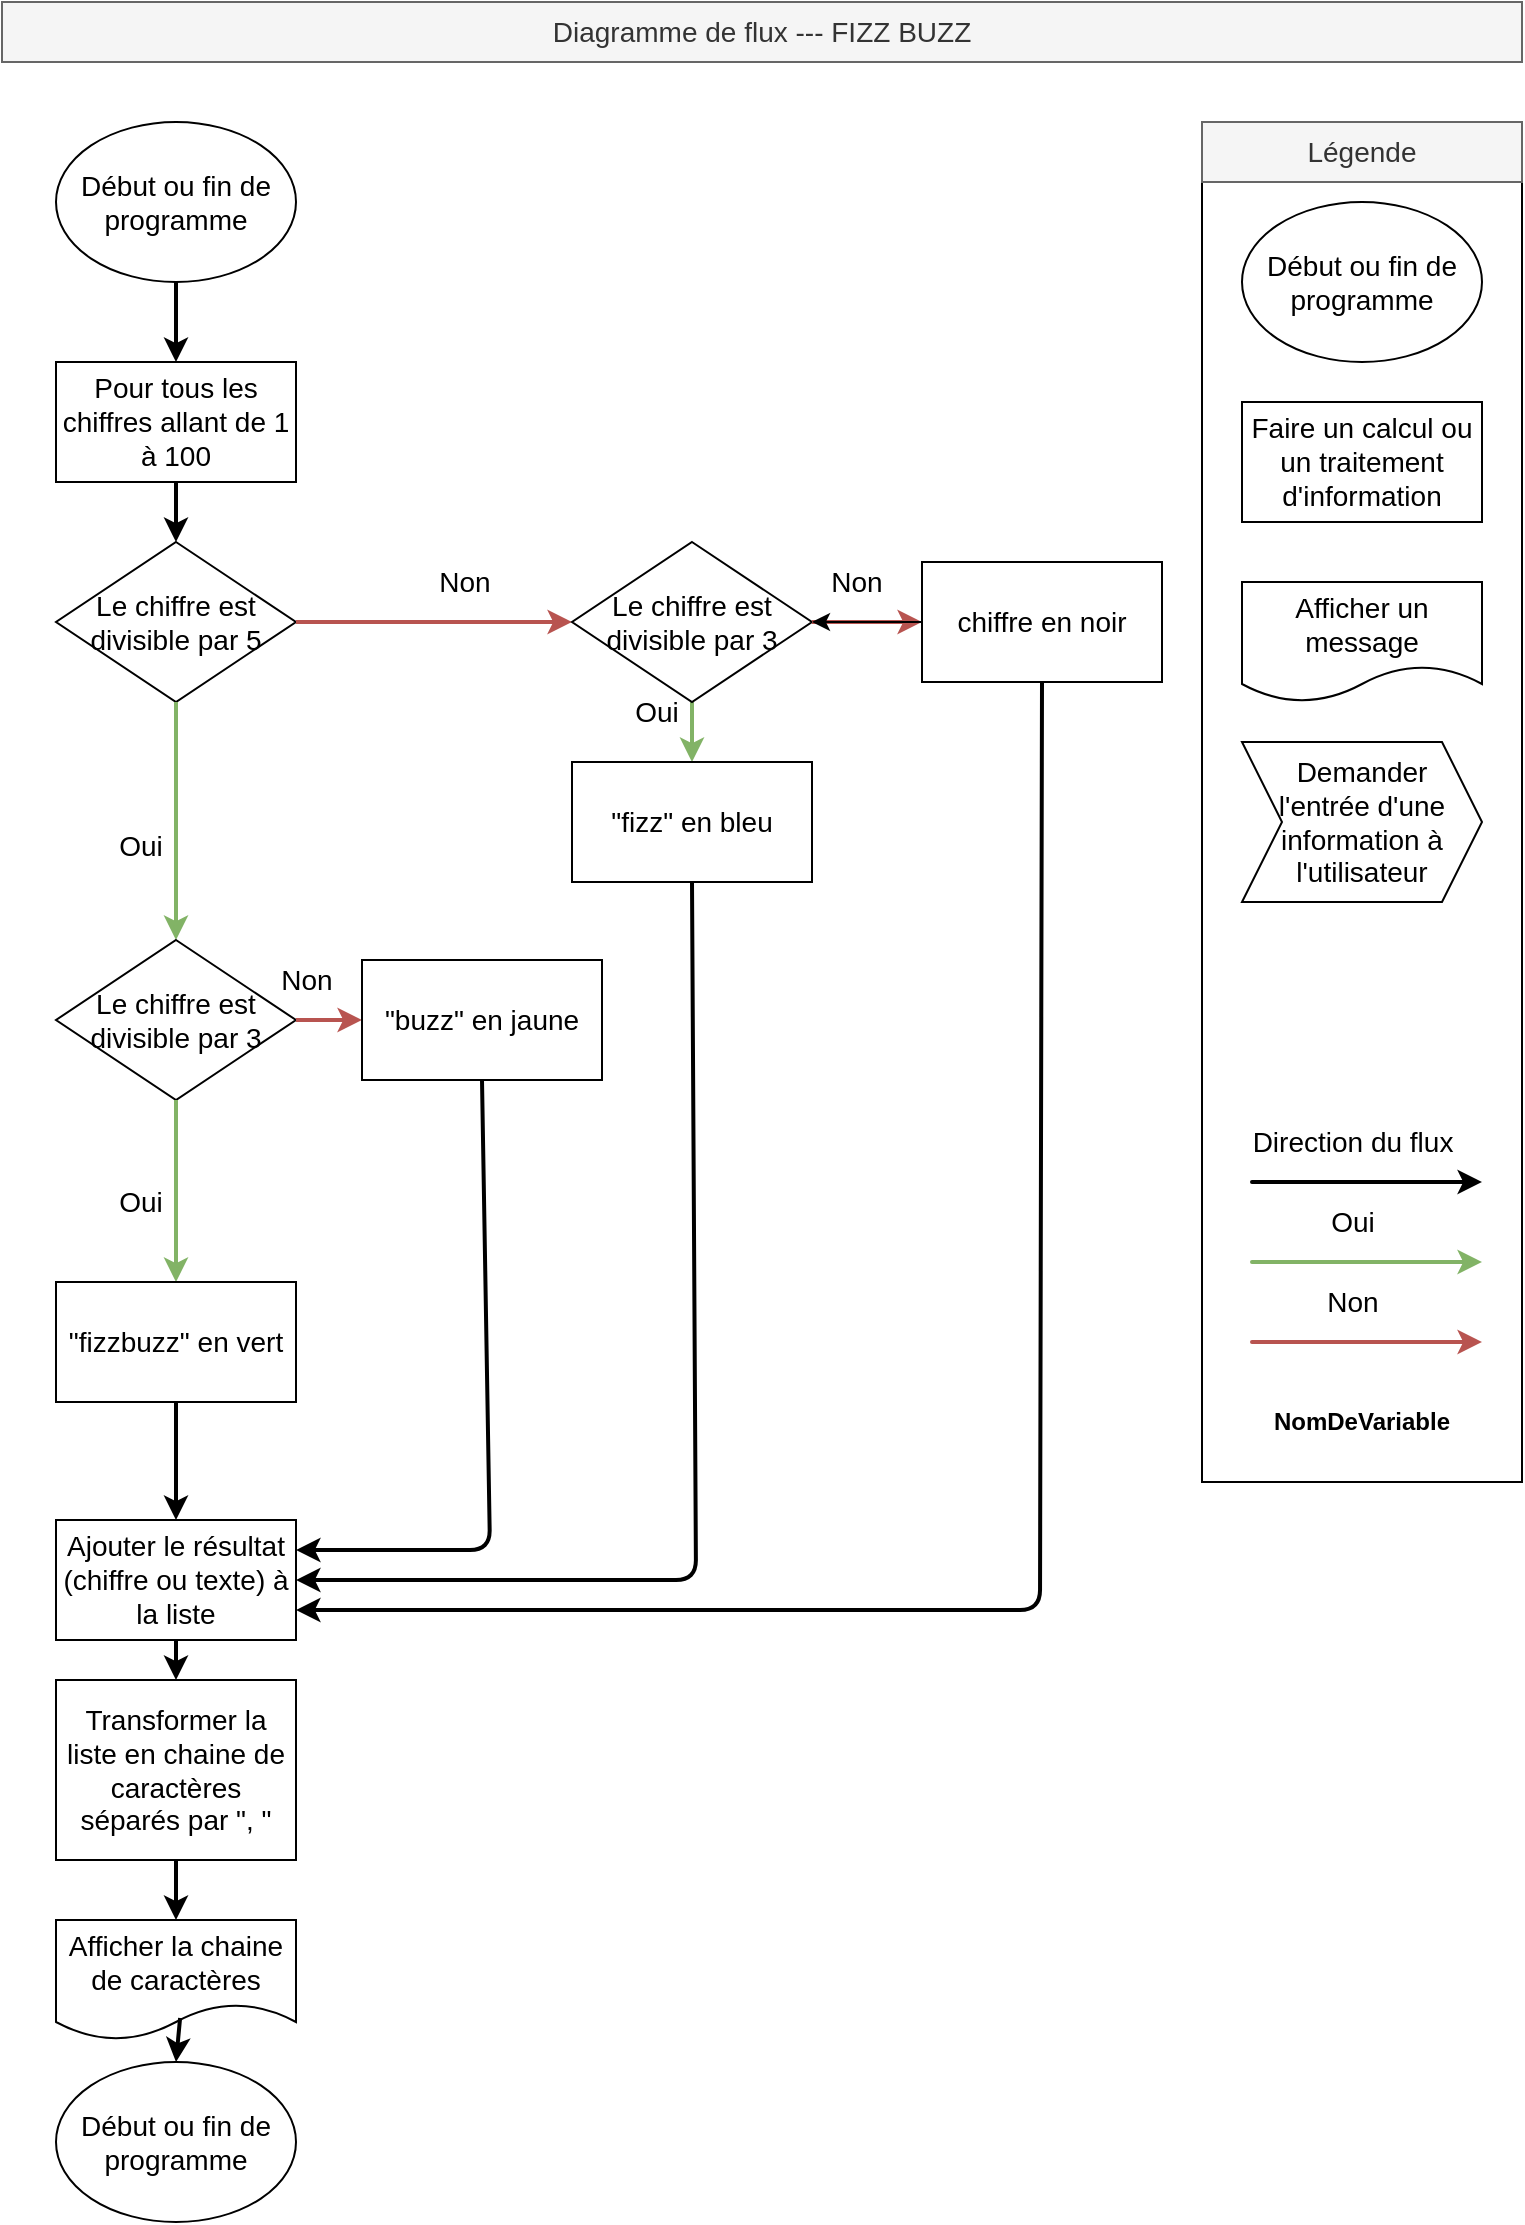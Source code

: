 <mxfile version="13.6.5">
    <diagram id="yMDn3gZK7u8Tr68P5OTG" name="Page-1">
        <mxGraphModel dx="1603" dy="1129" grid="1" gridSize="10" guides="1" tooltips="1" connect="1" arrows="1" fold="1" page="1" pageScale="1" pageWidth="827" pageHeight="1169" math="0" shadow="0">
            <root>
                <mxCell id="0"/>
                <mxCell id="1" parent="0"/>
                <mxCell id="Uj-P0ZPbIpnF5z45BxUF-1" value="Le chiffre est divisible par 5" style="rhombus;whiteSpace=wrap;html=1;fontSize=14;" parent="1" vertex="1">
                    <mxGeometry x="67" y="290" width="120" height="80" as="geometry"/>
                </mxCell>
                <mxCell id="Uj-P0ZPbIpnF5z45BxUF-2" value="Début ou fin de programme" style="ellipse;whiteSpace=wrap;html=1;fontSize=14;" parent="1" vertex="1">
                    <mxGeometry x="67" y="80" width="120" height="80" as="geometry"/>
                </mxCell>
                <mxCell id="Uj-P0ZPbIpnF5z45BxUF-3" value="Pour tous les chiffres allant de 1 à 100" style="rounded=0;whiteSpace=wrap;html=1;fontSize=14;" parent="1" vertex="1">
                    <mxGeometry x="67" y="200" width="120" height="60" as="geometry"/>
                </mxCell>
                <mxCell id="Uj-P0ZPbIpnF5z45BxUF-4" value="" style="endArrow=classic;html=1;fontSize=14;anchorPointDirection=0;strokeWidth=2;fillColor=#d5e8d4;strokeColor=#82b366;exitX=0.5;exitY=1;exitDx=0;exitDy=0;entryX=0.5;entryY=0;entryDx=0;entryDy=0;" parent="1" source="Uj-P0ZPbIpnF5z45BxUF-1" target="Uj-P0ZPbIpnF5z45BxUF-8" edge="1">
                    <mxGeometry width="50" height="50" relative="1" as="geometry">
                        <mxPoint x="227" y="410" as="sourcePoint"/>
                        <mxPoint x="127" y="450" as="targetPoint"/>
                        <Array as="points"/>
                    </mxGeometry>
                </mxCell>
                <mxCell id="Uj-P0ZPbIpnF5z45BxUF-5" value="Oui" style="edgeLabel;html=1;align=center;verticalAlign=middle;resizable=0;points=[];fontSize=14;" parent="Uj-P0ZPbIpnF5z45BxUF-4" vertex="1" connectable="0">
                    <mxGeometry x="0.5" y="2" relative="1" as="geometry">
                        <mxPoint x="-20" y="-18" as="offset"/>
                    </mxGeometry>
                </mxCell>
                <mxCell id="Uj-P0ZPbIpnF5z45BxUF-6" value="" style="endArrow=classic;html=1;fontSize=14;anchorPointDirection=0;strokeWidth=2;fillColor=#f8cecc;strokeColor=#b85450;exitX=1;exitY=0.5;exitDx=0;exitDy=0;entryX=0;entryY=0.5;entryDx=0;entryDy=0;" parent="1" source="Uj-P0ZPbIpnF5z45BxUF-1" target="Uj-P0ZPbIpnF5z45BxUF-16" edge="1">
                    <mxGeometry width="50" height="50" relative="1" as="geometry">
                        <mxPoint x="315" y="410" as="sourcePoint"/>
                        <mxPoint x="315" y="360" as="targetPoint"/>
                        <Array as="points"/>
                    </mxGeometry>
                </mxCell>
                <mxCell id="Uj-P0ZPbIpnF5z45BxUF-7" value="Non" style="edgeLabel;html=1;align=center;verticalAlign=middle;resizable=0;points=[];fontSize=14;" parent="Uj-P0ZPbIpnF5z45BxUF-6" vertex="1" connectable="0">
                    <mxGeometry x="0.5" y="2" relative="1" as="geometry">
                        <mxPoint x="-20" y="-18" as="offset"/>
                    </mxGeometry>
                </mxCell>
                <mxCell id="Uj-P0ZPbIpnF5z45BxUF-8" value="Le chiffre est divisible par 3" style="rhombus;whiteSpace=wrap;html=1;fontSize=14;" parent="1" vertex="1">
                    <mxGeometry x="67" y="489" width="120" height="80" as="geometry"/>
                </mxCell>
                <mxCell id="Uj-P0ZPbIpnF5z45BxUF-9" value="" style="endArrow=classic;html=1;fontSize=14;anchorPointDirection=0;strokeWidth=2;fillColor=#f8cecc;strokeColor=#b85450;exitX=1;exitY=0.5;exitDx=0;exitDy=0;entryX=0;entryY=0.5;entryDx=0;entryDy=0;" parent="1" source="Uj-P0ZPbIpnF5z45BxUF-8" target="Uj-P0ZPbIpnF5z45BxUF-53" edge="1">
                    <mxGeometry width="50" height="50" relative="1" as="geometry">
                        <mxPoint x="315" y="619" as="sourcePoint"/>
                        <mxPoint x="225" y="529" as="targetPoint"/>
                        <Array as="points"/>
                    </mxGeometry>
                </mxCell>
                <mxCell id="Uj-P0ZPbIpnF5z45BxUF-10" value="Non" style="edgeLabel;html=1;align=center;verticalAlign=middle;resizable=0;points=[];fontSize=14;" parent="Uj-P0ZPbIpnF5z45BxUF-9" vertex="1" connectable="0">
                    <mxGeometry x="0.5" y="2" relative="1" as="geometry">
                        <mxPoint x="-20" y="-18" as="offset"/>
                    </mxGeometry>
                </mxCell>
                <mxCell id="Uj-P0ZPbIpnF5z45BxUF-14" value="" style="endArrow=classic;html=1;fontSize=14;anchorPointDirection=0;strokeWidth=2;fillColor=#d5e8d4;strokeColor=#82b366;exitX=0.5;exitY=1;exitDx=0;exitDy=0;entryX=0.5;entryY=0;entryDx=0;entryDy=0;" parent="1" source="Uj-P0ZPbIpnF5z45BxUF-16" target="Uj-P0ZPbIpnF5z45BxUF-51" edge="1">
                    <mxGeometry width="50" height="50" relative="1" as="geometry">
                        <mxPoint x="475" y="400" as="sourcePoint"/>
                        <mxPoint x="385" y="400" as="targetPoint"/>
                        <Array as="points"/>
                    </mxGeometry>
                </mxCell>
                <mxCell id="Uj-P0ZPbIpnF5z45BxUF-15" value="Oui" style="edgeLabel;html=1;align=center;verticalAlign=middle;resizable=0;points=[];fontSize=14;" parent="Uj-P0ZPbIpnF5z45BxUF-14" vertex="1" connectable="0">
                    <mxGeometry x="0.5" y="2" relative="1" as="geometry">
                        <mxPoint x="-20" y="-18" as="offset"/>
                    </mxGeometry>
                </mxCell>
                <mxCell id="Uj-P0ZPbIpnF5z45BxUF-16" value="Le chiffre est divisible par 3" style="rhombus;whiteSpace=wrap;html=1;fontSize=14;" parent="1" vertex="1">
                    <mxGeometry x="325" y="290" width="120" height="80" as="geometry"/>
                </mxCell>
                <mxCell id="Uj-P0ZPbIpnF5z45BxUF-17" value="" style="endArrow=classic;html=1;fontSize=14;anchorPointDirection=0;strokeWidth=2;fillColor=#f8cecc;strokeColor=#b85450;exitX=1;exitY=0.5;exitDx=0;exitDy=0;entryX=0;entryY=0.5;entryDx=0;entryDy=0;" parent="1" source="Uj-P0ZPbIpnF5z45BxUF-16" target="Uj-P0ZPbIpnF5z45BxUF-54" edge="1">
                    <mxGeometry width="50" height="50" relative="1" as="geometry">
                        <mxPoint x="480" y="380" as="sourcePoint"/>
                        <mxPoint x="501" y="330" as="targetPoint"/>
                        <Array as="points"/>
                    </mxGeometry>
                </mxCell>
                <mxCell id="Uj-P0ZPbIpnF5z45BxUF-18" value="Non" style="edgeLabel;html=1;align=center;verticalAlign=middle;resizable=0;points=[];fontSize=14;" parent="Uj-P0ZPbIpnF5z45BxUF-17" vertex="1" connectable="0">
                    <mxGeometry x="0.5" y="2" relative="1" as="geometry">
                        <mxPoint x="-20" y="-18" as="offset"/>
                    </mxGeometry>
                </mxCell>
                <mxCell id="Uj-P0ZPbIpnF5z45BxUF-19" value="" style="endArrow=classic;html=1;fontSize=14;anchorPointDirection=0;strokeWidth=2;fillColor=#d5e8d4;strokeColor=#82b366;exitX=0.5;exitY=1;exitDx=0;exitDy=0;entryX=0.5;entryY=0;entryDx=0;entryDy=0;" parent="1" source="Uj-P0ZPbIpnF5z45BxUF-8" target="Uj-P0ZPbIpnF5z45BxUF-52" edge="1">
                    <mxGeometry width="50" height="50" relative="1" as="geometry">
                        <mxPoint x="87" y="609" as="sourcePoint"/>
                        <mxPoint x="127" y="660" as="targetPoint"/>
                        <Array as="points"/>
                    </mxGeometry>
                </mxCell>
                <mxCell id="Uj-P0ZPbIpnF5z45BxUF-20" value="Oui" style="edgeLabel;html=1;align=center;verticalAlign=middle;resizable=0;points=[];fontSize=14;" parent="Uj-P0ZPbIpnF5z45BxUF-19" vertex="1" connectable="0">
                    <mxGeometry x="0.5" y="2" relative="1" as="geometry">
                        <mxPoint x="-20" y="-18" as="offset"/>
                    </mxGeometry>
                </mxCell>
                <mxCell id="Uj-P0ZPbIpnF5z45BxUF-22" value="Ajouter le résultat (chiffre ou texte) à la liste" style="rounded=0;whiteSpace=wrap;html=1;fontSize=14;" parent="1" vertex="1">
                    <mxGeometry x="67" y="779" width="120" height="60" as="geometry"/>
                </mxCell>
                <mxCell id="Uj-P0ZPbIpnF5z45BxUF-23" value="" style="endArrow=classic;html=1;fontSize=14;anchorPointDirection=0;strokeWidth=2;exitX=0.5;exitY=1;exitDx=0;exitDy=0;entryX=0.5;entryY=0;entryDx=0;entryDy=0;" parent="1" source="Uj-P0ZPbIpnF5z45BxUF-52" target="Uj-P0ZPbIpnF5z45BxUF-22" edge="1">
                    <mxGeometry width="50" height="50" relative="1" as="geometry">
                        <mxPoint x="126.04" y="714.02" as="sourcePoint"/>
                        <mxPoint x="327" y="749" as="targetPoint"/>
                        <Array as="points"/>
                    </mxGeometry>
                </mxCell>
                <mxCell id="Uj-P0ZPbIpnF5z45BxUF-24" value="" style="endArrow=classic;html=1;fontSize=14;anchorPointDirection=0;strokeWidth=2;exitX=0.5;exitY=1;exitDx=0;exitDy=0;entryX=1;entryY=0.25;entryDx=0;entryDy=0;" parent="1" source="Uj-P0ZPbIpnF5z45BxUF-53" target="Uj-P0ZPbIpnF5z45BxUF-22" edge="1">
                    <mxGeometry width="50" height="50" relative="1" as="geometry">
                        <mxPoint x="284.04" y="554.02" as="sourcePoint"/>
                        <mxPoint x="355.96" y="659" as="targetPoint"/>
                        <Array as="points">
                            <mxPoint x="284" y="794"/>
                        </Array>
                    </mxGeometry>
                </mxCell>
                <mxCell id="Uj-P0ZPbIpnF5z45BxUF-25" value="" style="endArrow=classic;html=1;fontSize=14;anchorPointDirection=0;strokeWidth=2;exitX=0.5;exitY=1;exitDx=0;exitDy=0;entryX=1;entryY=0.5;entryDx=0;entryDy=0;" parent="1" source="Uj-P0ZPbIpnF5z45BxUF-51" target="Uj-P0ZPbIpnF5z45BxUF-22" edge="1">
                    <mxGeometry width="50" height="50" relative="1" as="geometry">
                        <mxPoint x="387.04" y="449.98" as="sourcePoint"/>
                        <mxPoint x="285" y="704.98" as="targetPoint"/>
                        <Array as="points">
                            <mxPoint x="387" y="809"/>
                        </Array>
                    </mxGeometry>
                </mxCell>
                <mxCell id="Uj-P0ZPbIpnF5z45BxUF-26" value="" style="endArrow=classic;html=1;fontSize=14;anchorPointDirection=0;strokeWidth=2;exitX=0.5;exitY=1;exitDx=0;exitDy=0;entryX=1;entryY=0.75;entryDx=0;entryDy=0;" parent="1" source="Uj-P0ZPbIpnF5z45BxUF-54" target="Uj-P0ZPbIpnF5z45BxUF-22" edge="1">
                    <mxGeometry width="50" height="50" relative="1" as="geometry">
                        <mxPoint x="558.96" y="355.98" as="sourcePoint"/>
                        <mxPoint x="409.96" y="1020.02" as="targetPoint"/>
                        <Array as="points">
                            <mxPoint x="559" y="824"/>
                        </Array>
                    </mxGeometry>
                </mxCell>
                <mxCell id="Uj-P0ZPbIpnF5z45BxUF-27" value="Transformer la liste en chaine de caractères séparés par &quot;, &quot;" style="rounded=0;whiteSpace=wrap;html=1;fontSize=14;" parent="1" vertex="1">
                    <mxGeometry x="67" y="859" width="120" height="90" as="geometry"/>
                </mxCell>
                <mxCell id="Uj-P0ZPbIpnF5z45BxUF-28" value="" style="endArrow=classic;html=1;fontSize=14;anchorPointDirection=0;strokeWidth=2;exitX=0.5;exitY=1;exitDx=0;exitDy=0;entryX=0.5;entryY=0;entryDx=0;entryDy=0;" parent="1" source="Uj-P0ZPbIpnF5z45BxUF-22" target="Uj-P0ZPbIpnF5z45BxUF-27" edge="1">
                    <mxGeometry width="50" height="50" relative="1" as="geometry">
                        <mxPoint x="135" y="859" as="sourcePoint"/>
                        <mxPoint x="127" y="879" as="targetPoint"/>
                        <Array as="points"/>
                    </mxGeometry>
                </mxCell>
                <mxCell id="Uj-P0ZPbIpnF5z45BxUF-29" value="" style="rounded=0;whiteSpace=wrap;html=1;" parent="1" vertex="1">
                    <mxGeometry x="640" y="80" width="160" height="680" as="geometry"/>
                </mxCell>
                <mxCell id="Uj-P0ZPbIpnF5z45BxUF-30" value="Début ou fin de programme" style="ellipse;whiteSpace=wrap;html=1;fontSize=14;" parent="1" vertex="1">
                    <mxGeometry x="660" y="120" width="120" height="80" as="geometry"/>
                </mxCell>
                <mxCell id="Uj-P0ZPbIpnF5z45BxUF-31" value="Faire un calcul ou un traitement d'information" style="rounded=0;whiteSpace=wrap;html=1;fontSize=14;" parent="1" vertex="1">
                    <mxGeometry x="660" y="220" width="120" height="60" as="geometry"/>
                </mxCell>
                <mxCell id="Uj-P0ZPbIpnF5z45BxUF-32" value="Légende" style="rounded=0;whiteSpace=wrap;html=1;fontSize=14;fillColor=#f5f5f5;strokeColor=#666666;fontColor=#333333;" parent="1" vertex="1">
                    <mxGeometry x="640" y="80" width="160" height="30" as="geometry"/>
                </mxCell>
                <mxCell id="Uj-P0ZPbIpnF5z45BxUF-33" value="Diagramme de flux --- FIZZ BUZZ" style="rounded=0;whiteSpace=wrap;html=1;fontSize=14;fillColor=#f5f5f5;strokeColor=#666666;fontColor=#333333;" parent="1" vertex="1">
                    <mxGeometry x="40" y="20" width="760" height="30" as="geometry"/>
                </mxCell>
                <mxCell id="Uj-P0ZPbIpnF5z45BxUF-34" value="" style="endArrow=classic;html=1;fontSize=14;anchorPointDirection=0;strokeWidth=2;" parent="1" edge="1">
                    <mxGeometry width="50" height="50" relative="1" as="geometry">
                        <mxPoint x="720" y="610" as="sourcePoint"/>
                        <mxPoint x="780" y="610" as="targetPoint"/>
                        <Array as="points">
                            <mxPoint x="660" y="610"/>
                        </Array>
                    </mxGeometry>
                </mxCell>
                <mxCell id="Uj-P0ZPbIpnF5z45BxUF-35" value="Direction du flux" style="edgeLabel;html=1;align=center;verticalAlign=middle;resizable=0;points=[];fontSize=14;" parent="Uj-P0ZPbIpnF5z45BxUF-34" vertex="1" connectable="0">
                    <mxGeometry x="0.5" y="2" relative="1" as="geometry">
                        <mxPoint x="-20" y="-18" as="offset"/>
                    </mxGeometry>
                </mxCell>
                <mxCell id="Uj-P0ZPbIpnF5z45BxUF-36" value="" style="endArrow=classic;html=1;fontSize=14;anchorPointDirection=0;strokeWidth=2;fillColor=#d5e8d4;strokeColor=#82b366;" parent="1" edge="1">
                    <mxGeometry width="50" height="50" relative="1" as="geometry">
                        <mxPoint x="720" y="650" as="sourcePoint"/>
                        <mxPoint x="780" y="650" as="targetPoint"/>
                        <Array as="points">
                            <mxPoint x="660" y="650"/>
                        </Array>
                    </mxGeometry>
                </mxCell>
                <mxCell id="Uj-P0ZPbIpnF5z45BxUF-37" value="Oui" style="edgeLabel;html=1;align=center;verticalAlign=middle;resizable=0;points=[];fontSize=14;" parent="Uj-P0ZPbIpnF5z45BxUF-36" vertex="1" connectable="0">
                    <mxGeometry x="0.5" y="2" relative="1" as="geometry">
                        <mxPoint x="-20" y="-18" as="offset"/>
                    </mxGeometry>
                </mxCell>
                <mxCell id="Uj-P0ZPbIpnF5z45BxUF-38" value="" style="endArrow=classic;html=1;fontSize=14;anchorPointDirection=0;strokeWidth=2;fillColor=#f8cecc;strokeColor=#b85450;" parent="1" edge="1">
                    <mxGeometry width="50" height="50" relative="1" as="geometry">
                        <mxPoint x="720" y="690" as="sourcePoint"/>
                        <mxPoint x="780" y="690" as="targetPoint"/>
                        <Array as="points">
                            <mxPoint x="660" y="690"/>
                        </Array>
                    </mxGeometry>
                </mxCell>
                <mxCell id="Uj-P0ZPbIpnF5z45BxUF-39" value="Non" style="edgeLabel;html=1;align=center;verticalAlign=middle;resizable=0;points=[];fontSize=14;" parent="Uj-P0ZPbIpnF5z45BxUF-38" vertex="1" connectable="0">
                    <mxGeometry x="0.5" y="2" relative="1" as="geometry">
                        <mxPoint x="-20" y="-18" as="offset"/>
                    </mxGeometry>
                </mxCell>
                <mxCell id="Uj-P0ZPbIpnF5z45BxUF-40" value="Afficher un message" style="shape=document;whiteSpace=wrap;html=1;boundedLbl=1;fontSize=14;" parent="1" vertex="1">
                    <mxGeometry x="660" y="310" width="120" height="60" as="geometry"/>
                </mxCell>
                <mxCell id="Uj-P0ZPbIpnF5z45BxUF-41" value="Demander&lt;br style=&quot;font-size: 14px;&quot;&gt;l'entrée d'une information à l'utilisateur" style="shape=step;perimeter=stepPerimeter;whiteSpace=wrap;html=1;fixedSize=1;fontSize=14;" parent="1" vertex="1">
                    <mxGeometry x="660" y="390" width="120" height="80" as="geometry"/>
                </mxCell>
                <mxCell id="Uj-P0ZPbIpnF5z45BxUF-42" value="&lt;b&gt;NomDeVariable&lt;/b&gt;" style="text;html=1;strokeColor=none;fillColor=none;align=center;verticalAlign=middle;whiteSpace=wrap;rounded=0;" parent="1" vertex="1">
                    <mxGeometry x="660" y="720" width="120" height="20" as="geometry"/>
                </mxCell>
                <mxCell id="Uj-P0ZPbIpnF5z45BxUF-43" value="Début ou fin de programme" style="ellipse;whiteSpace=wrap;html=1;fontSize=14;" parent="1" vertex="1">
                    <mxGeometry x="67" y="1050" width="120" height="80" as="geometry"/>
                </mxCell>
                <mxCell id="Uj-P0ZPbIpnF5z45BxUF-44" value="" style="endArrow=classic;html=1;fontSize=14;anchorPointDirection=0;strokeWidth=2;exitX=0.5;exitY=1;exitDx=0;exitDy=0;entryX=0.5;entryY=0;entryDx=0;entryDy=0;" parent="1" source="Uj-P0ZPbIpnF5z45BxUF-27" target="Uj-P0ZPbIpnF5z45BxUF-47" edge="1">
                    <mxGeometry width="50" height="50" relative="1" as="geometry">
                        <mxPoint x="330" y="959" as="sourcePoint"/>
                        <mxPoint x="330" y="1039" as="targetPoint"/>
                        <Array as="points"/>
                    </mxGeometry>
                </mxCell>
                <mxCell id="Uj-P0ZPbIpnF5z45BxUF-45" value="" style="endArrow=classic;html=1;fontSize=14;anchorPointDirection=0;strokeWidth=2;exitX=0.5;exitY=1;exitDx=0;exitDy=0;" parent="1" source="Uj-P0ZPbIpnF5z45BxUF-2" target="Uj-P0ZPbIpnF5z45BxUF-3" edge="1">
                    <mxGeometry width="50" height="50" relative="1" as="geometry">
                        <mxPoint x="260" y="170" as="sourcePoint"/>
                        <mxPoint x="260" y="250" as="targetPoint"/>
                        <Array as="points"/>
                    </mxGeometry>
                </mxCell>
                <mxCell id="Uj-P0ZPbIpnF5z45BxUF-46" value="" style="endArrow=classic;html=1;fontSize=14;anchorPointDirection=0;strokeWidth=2;exitX=0.5;exitY=1;exitDx=0;exitDy=0;entryX=0.5;entryY=0;entryDx=0;entryDy=0;" parent="1" source="Uj-P0ZPbIpnF5z45BxUF-3" target="Uj-P0ZPbIpnF5z45BxUF-1" edge="1">
                    <mxGeometry width="50" height="50" relative="1" as="geometry">
                        <mxPoint x="330" y="160" as="sourcePoint"/>
                        <mxPoint x="330" y="240" as="targetPoint"/>
                        <Array as="points"/>
                    </mxGeometry>
                </mxCell>
                <mxCell id="Uj-P0ZPbIpnF5z45BxUF-47" value="Afficher la chaine de caractères" style="shape=document;whiteSpace=wrap;html=1;boundedLbl=1;fontSize=14;" parent="1" vertex="1">
                    <mxGeometry x="67" y="979" width="120" height="60" as="geometry"/>
                </mxCell>
                <mxCell id="Uj-P0ZPbIpnF5z45BxUF-48" value="" style="endArrow=classic;html=1;fontSize=14;anchorPointDirection=0;strokeWidth=2;exitX=0.517;exitY=0.817;exitDx=0;exitDy=0;entryX=0.5;entryY=0;entryDx=0;entryDy=0;exitPerimeter=0;" parent="1" source="Uj-P0ZPbIpnF5z45BxUF-47" target="Uj-P0ZPbIpnF5z45BxUF-43" edge="1">
                    <mxGeometry width="50" height="50" relative="1" as="geometry">
                        <mxPoint x="127" y="949" as="sourcePoint"/>
                        <mxPoint x="127" y="979" as="targetPoint"/>
                        <Array as="points"/>
                    </mxGeometry>
                </mxCell>
                <mxCell id="Uj-P0ZPbIpnF5z45BxUF-51" value="&quot;fizz&quot; en bleu" style="rounded=0;whiteSpace=wrap;html=1;fontSize=14;" parent="1" vertex="1">
                    <mxGeometry x="325" y="400" width="120" height="60" as="geometry"/>
                </mxCell>
                <mxCell id="Uj-P0ZPbIpnF5z45BxUF-52" value="&quot;fizzbuzz&quot; en vert" style="rounded=0;whiteSpace=wrap;html=1;fontSize=14;" parent="1" vertex="1">
                    <mxGeometry x="67" y="660" width="120" height="60" as="geometry"/>
                </mxCell>
                <mxCell id="Uj-P0ZPbIpnF5z45BxUF-53" value="&quot;buzz&quot; en jaune" style="rounded=0;whiteSpace=wrap;html=1;fontSize=14;" parent="1" vertex="1">
                    <mxGeometry x="220" y="499" width="120" height="60" as="geometry"/>
                </mxCell>
                <mxCell id="2" value="" style="edgeStyle=orthogonalEdgeStyle;rounded=0;orthogonalLoop=1;jettySize=auto;html=1;" edge="1" parent="1" source="Uj-P0ZPbIpnF5z45BxUF-54" target="Uj-P0ZPbIpnF5z45BxUF-16">
                    <mxGeometry relative="1" as="geometry"/>
                </mxCell>
                <mxCell id="Uj-P0ZPbIpnF5z45BxUF-54" value="chiffre en noir" style="rounded=0;whiteSpace=wrap;html=1;fontSize=14;" parent="1" vertex="1">
                    <mxGeometry x="500" y="300" width="120" height="60" as="geometry"/>
                </mxCell>
            </root>
        </mxGraphModel>
    </diagram>
</mxfile>